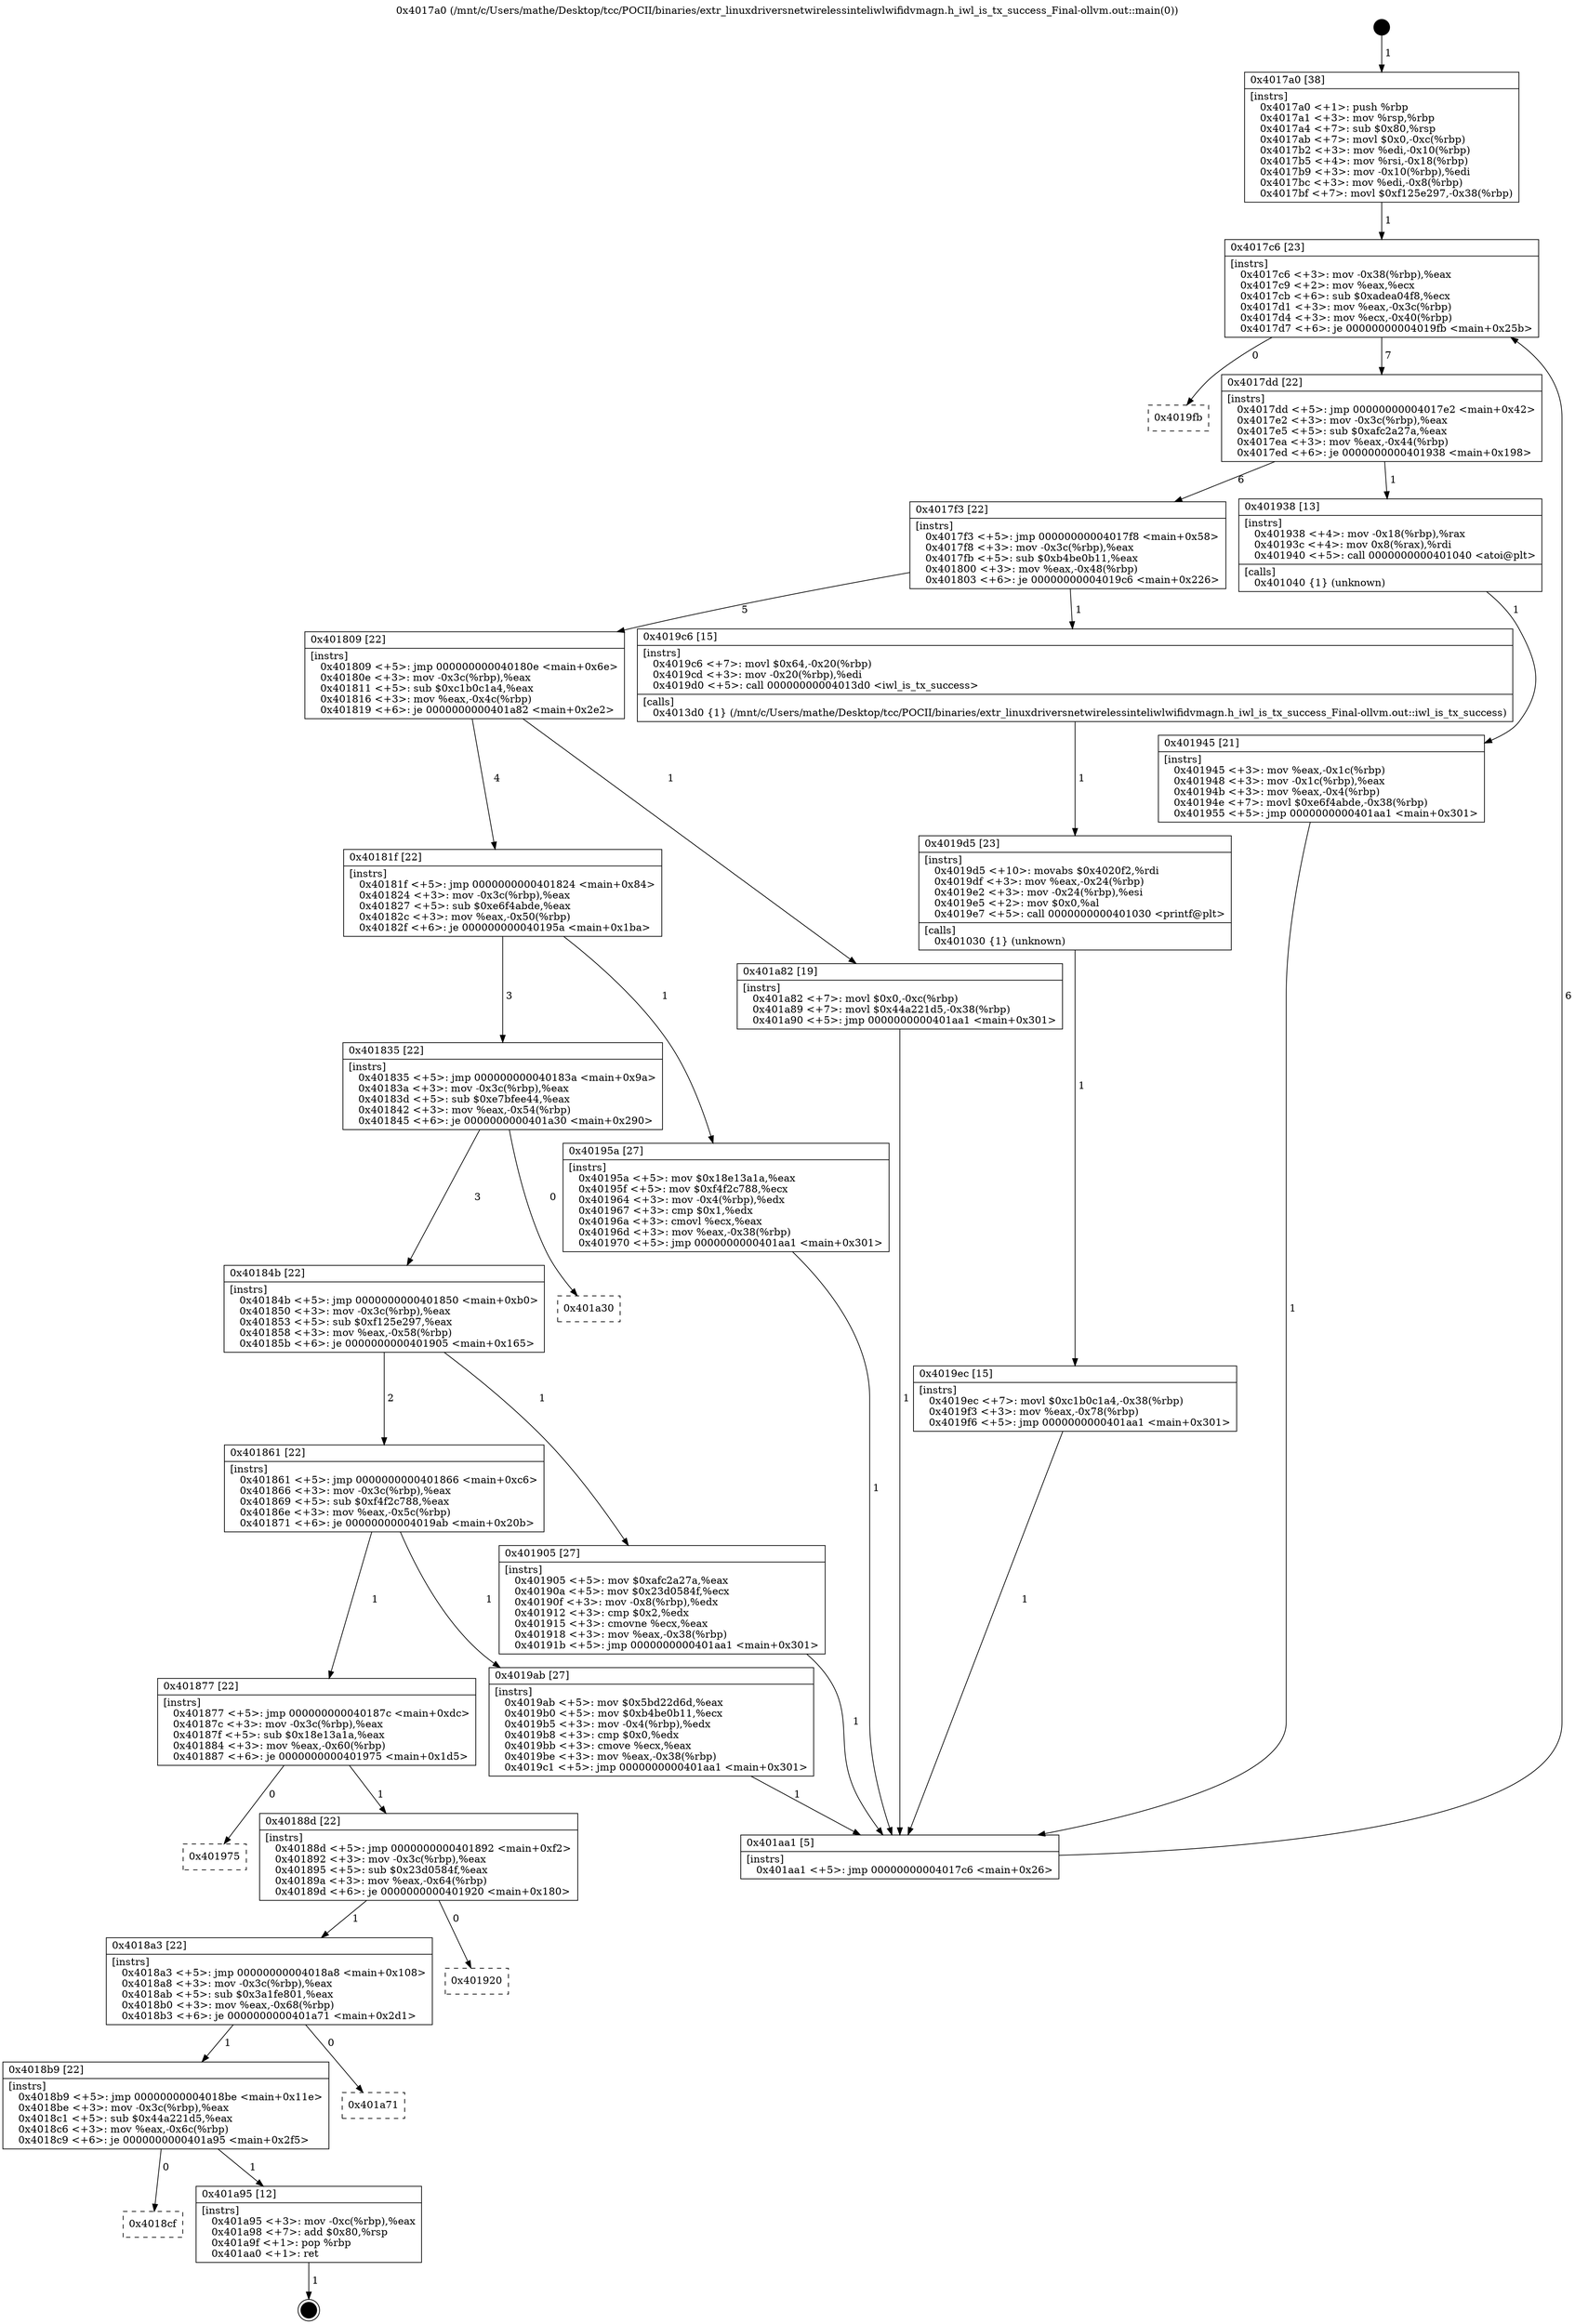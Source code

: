 digraph "0x4017a0" {
  label = "0x4017a0 (/mnt/c/Users/mathe/Desktop/tcc/POCII/binaries/extr_linuxdriversnetwirelessinteliwlwifidvmagn.h_iwl_is_tx_success_Final-ollvm.out::main(0))"
  labelloc = "t"
  node[shape=record]

  Entry [label="",width=0.3,height=0.3,shape=circle,fillcolor=black,style=filled]
  "0x4017c6" [label="{
     0x4017c6 [23]\l
     | [instrs]\l
     &nbsp;&nbsp;0x4017c6 \<+3\>: mov -0x38(%rbp),%eax\l
     &nbsp;&nbsp;0x4017c9 \<+2\>: mov %eax,%ecx\l
     &nbsp;&nbsp;0x4017cb \<+6\>: sub $0xadea04f8,%ecx\l
     &nbsp;&nbsp;0x4017d1 \<+3\>: mov %eax,-0x3c(%rbp)\l
     &nbsp;&nbsp;0x4017d4 \<+3\>: mov %ecx,-0x40(%rbp)\l
     &nbsp;&nbsp;0x4017d7 \<+6\>: je 00000000004019fb \<main+0x25b\>\l
  }"]
  "0x4019fb" [label="{
     0x4019fb\l
  }", style=dashed]
  "0x4017dd" [label="{
     0x4017dd [22]\l
     | [instrs]\l
     &nbsp;&nbsp;0x4017dd \<+5\>: jmp 00000000004017e2 \<main+0x42\>\l
     &nbsp;&nbsp;0x4017e2 \<+3\>: mov -0x3c(%rbp),%eax\l
     &nbsp;&nbsp;0x4017e5 \<+5\>: sub $0xafc2a27a,%eax\l
     &nbsp;&nbsp;0x4017ea \<+3\>: mov %eax,-0x44(%rbp)\l
     &nbsp;&nbsp;0x4017ed \<+6\>: je 0000000000401938 \<main+0x198\>\l
  }"]
  Exit [label="",width=0.3,height=0.3,shape=circle,fillcolor=black,style=filled,peripheries=2]
  "0x401938" [label="{
     0x401938 [13]\l
     | [instrs]\l
     &nbsp;&nbsp;0x401938 \<+4\>: mov -0x18(%rbp),%rax\l
     &nbsp;&nbsp;0x40193c \<+4\>: mov 0x8(%rax),%rdi\l
     &nbsp;&nbsp;0x401940 \<+5\>: call 0000000000401040 \<atoi@plt\>\l
     | [calls]\l
     &nbsp;&nbsp;0x401040 \{1\} (unknown)\l
  }"]
  "0x4017f3" [label="{
     0x4017f3 [22]\l
     | [instrs]\l
     &nbsp;&nbsp;0x4017f3 \<+5\>: jmp 00000000004017f8 \<main+0x58\>\l
     &nbsp;&nbsp;0x4017f8 \<+3\>: mov -0x3c(%rbp),%eax\l
     &nbsp;&nbsp;0x4017fb \<+5\>: sub $0xb4be0b11,%eax\l
     &nbsp;&nbsp;0x401800 \<+3\>: mov %eax,-0x48(%rbp)\l
     &nbsp;&nbsp;0x401803 \<+6\>: je 00000000004019c6 \<main+0x226\>\l
  }"]
  "0x4018cf" [label="{
     0x4018cf\l
  }", style=dashed]
  "0x4019c6" [label="{
     0x4019c6 [15]\l
     | [instrs]\l
     &nbsp;&nbsp;0x4019c6 \<+7\>: movl $0x64,-0x20(%rbp)\l
     &nbsp;&nbsp;0x4019cd \<+3\>: mov -0x20(%rbp),%edi\l
     &nbsp;&nbsp;0x4019d0 \<+5\>: call 00000000004013d0 \<iwl_is_tx_success\>\l
     | [calls]\l
     &nbsp;&nbsp;0x4013d0 \{1\} (/mnt/c/Users/mathe/Desktop/tcc/POCII/binaries/extr_linuxdriversnetwirelessinteliwlwifidvmagn.h_iwl_is_tx_success_Final-ollvm.out::iwl_is_tx_success)\l
  }"]
  "0x401809" [label="{
     0x401809 [22]\l
     | [instrs]\l
     &nbsp;&nbsp;0x401809 \<+5\>: jmp 000000000040180e \<main+0x6e\>\l
     &nbsp;&nbsp;0x40180e \<+3\>: mov -0x3c(%rbp),%eax\l
     &nbsp;&nbsp;0x401811 \<+5\>: sub $0xc1b0c1a4,%eax\l
     &nbsp;&nbsp;0x401816 \<+3\>: mov %eax,-0x4c(%rbp)\l
     &nbsp;&nbsp;0x401819 \<+6\>: je 0000000000401a82 \<main+0x2e2\>\l
  }"]
  "0x401a95" [label="{
     0x401a95 [12]\l
     | [instrs]\l
     &nbsp;&nbsp;0x401a95 \<+3\>: mov -0xc(%rbp),%eax\l
     &nbsp;&nbsp;0x401a98 \<+7\>: add $0x80,%rsp\l
     &nbsp;&nbsp;0x401a9f \<+1\>: pop %rbp\l
     &nbsp;&nbsp;0x401aa0 \<+1\>: ret\l
  }"]
  "0x401a82" [label="{
     0x401a82 [19]\l
     | [instrs]\l
     &nbsp;&nbsp;0x401a82 \<+7\>: movl $0x0,-0xc(%rbp)\l
     &nbsp;&nbsp;0x401a89 \<+7\>: movl $0x44a221d5,-0x38(%rbp)\l
     &nbsp;&nbsp;0x401a90 \<+5\>: jmp 0000000000401aa1 \<main+0x301\>\l
  }"]
  "0x40181f" [label="{
     0x40181f [22]\l
     | [instrs]\l
     &nbsp;&nbsp;0x40181f \<+5\>: jmp 0000000000401824 \<main+0x84\>\l
     &nbsp;&nbsp;0x401824 \<+3\>: mov -0x3c(%rbp),%eax\l
     &nbsp;&nbsp;0x401827 \<+5\>: sub $0xe6f4abde,%eax\l
     &nbsp;&nbsp;0x40182c \<+3\>: mov %eax,-0x50(%rbp)\l
     &nbsp;&nbsp;0x40182f \<+6\>: je 000000000040195a \<main+0x1ba\>\l
  }"]
  "0x4018b9" [label="{
     0x4018b9 [22]\l
     | [instrs]\l
     &nbsp;&nbsp;0x4018b9 \<+5\>: jmp 00000000004018be \<main+0x11e\>\l
     &nbsp;&nbsp;0x4018be \<+3\>: mov -0x3c(%rbp),%eax\l
     &nbsp;&nbsp;0x4018c1 \<+5\>: sub $0x44a221d5,%eax\l
     &nbsp;&nbsp;0x4018c6 \<+3\>: mov %eax,-0x6c(%rbp)\l
     &nbsp;&nbsp;0x4018c9 \<+6\>: je 0000000000401a95 \<main+0x2f5\>\l
  }"]
  "0x40195a" [label="{
     0x40195a [27]\l
     | [instrs]\l
     &nbsp;&nbsp;0x40195a \<+5\>: mov $0x18e13a1a,%eax\l
     &nbsp;&nbsp;0x40195f \<+5\>: mov $0xf4f2c788,%ecx\l
     &nbsp;&nbsp;0x401964 \<+3\>: mov -0x4(%rbp),%edx\l
     &nbsp;&nbsp;0x401967 \<+3\>: cmp $0x1,%edx\l
     &nbsp;&nbsp;0x40196a \<+3\>: cmovl %ecx,%eax\l
     &nbsp;&nbsp;0x40196d \<+3\>: mov %eax,-0x38(%rbp)\l
     &nbsp;&nbsp;0x401970 \<+5\>: jmp 0000000000401aa1 \<main+0x301\>\l
  }"]
  "0x401835" [label="{
     0x401835 [22]\l
     | [instrs]\l
     &nbsp;&nbsp;0x401835 \<+5\>: jmp 000000000040183a \<main+0x9a\>\l
     &nbsp;&nbsp;0x40183a \<+3\>: mov -0x3c(%rbp),%eax\l
     &nbsp;&nbsp;0x40183d \<+5\>: sub $0xe7bfee44,%eax\l
     &nbsp;&nbsp;0x401842 \<+3\>: mov %eax,-0x54(%rbp)\l
     &nbsp;&nbsp;0x401845 \<+6\>: je 0000000000401a30 \<main+0x290\>\l
  }"]
  "0x401a71" [label="{
     0x401a71\l
  }", style=dashed]
  "0x401a30" [label="{
     0x401a30\l
  }", style=dashed]
  "0x40184b" [label="{
     0x40184b [22]\l
     | [instrs]\l
     &nbsp;&nbsp;0x40184b \<+5\>: jmp 0000000000401850 \<main+0xb0\>\l
     &nbsp;&nbsp;0x401850 \<+3\>: mov -0x3c(%rbp),%eax\l
     &nbsp;&nbsp;0x401853 \<+5\>: sub $0xf125e297,%eax\l
     &nbsp;&nbsp;0x401858 \<+3\>: mov %eax,-0x58(%rbp)\l
     &nbsp;&nbsp;0x40185b \<+6\>: je 0000000000401905 \<main+0x165\>\l
  }"]
  "0x4018a3" [label="{
     0x4018a3 [22]\l
     | [instrs]\l
     &nbsp;&nbsp;0x4018a3 \<+5\>: jmp 00000000004018a8 \<main+0x108\>\l
     &nbsp;&nbsp;0x4018a8 \<+3\>: mov -0x3c(%rbp),%eax\l
     &nbsp;&nbsp;0x4018ab \<+5\>: sub $0x3a1fe801,%eax\l
     &nbsp;&nbsp;0x4018b0 \<+3\>: mov %eax,-0x68(%rbp)\l
     &nbsp;&nbsp;0x4018b3 \<+6\>: je 0000000000401a71 \<main+0x2d1\>\l
  }"]
  "0x401905" [label="{
     0x401905 [27]\l
     | [instrs]\l
     &nbsp;&nbsp;0x401905 \<+5\>: mov $0xafc2a27a,%eax\l
     &nbsp;&nbsp;0x40190a \<+5\>: mov $0x23d0584f,%ecx\l
     &nbsp;&nbsp;0x40190f \<+3\>: mov -0x8(%rbp),%edx\l
     &nbsp;&nbsp;0x401912 \<+3\>: cmp $0x2,%edx\l
     &nbsp;&nbsp;0x401915 \<+3\>: cmovne %ecx,%eax\l
     &nbsp;&nbsp;0x401918 \<+3\>: mov %eax,-0x38(%rbp)\l
     &nbsp;&nbsp;0x40191b \<+5\>: jmp 0000000000401aa1 \<main+0x301\>\l
  }"]
  "0x401861" [label="{
     0x401861 [22]\l
     | [instrs]\l
     &nbsp;&nbsp;0x401861 \<+5\>: jmp 0000000000401866 \<main+0xc6\>\l
     &nbsp;&nbsp;0x401866 \<+3\>: mov -0x3c(%rbp),%eax\l
     &nbsp;&nbsp;0x401869 \<+5\>: sub $0xf4f2c788,%eax\l
     &nbsp;&nbsp;0x40186e \<+3\>: mov %eax,-0x5c(%rbp)\l
     &nbsp;&nbsp;0x401871 \<+6\>: je 00000000004019ab \<main+0x20b\>\l
  }"]
  "0x401aa1" [label="{
     0x401aa1 [5]\l
     | [instrs]\l
     &nbsp;&nbsp;0x401aa1 \<+5\>: jmp 00000000004017c6 \<main+0x26\>\l
  }"]
  "0x4017a0" [label="{
     0x4017a0 [38]\l
     | [instrs]\l
     &nbsp;&nbsp;0x4017a0 \<+1\>: push %rbp\l
     &nbsp;&nbsp;0x4017a1 \<+3\>: mov %rsp,%rbp\l
     &nbsp;&nbsp;0x4017a4 \<+7\>: sub $0x80,%rsp\l
     &nbsp;&nbsp;0x4017ab \<+7\>: movl $0x0,-0xc(%rbp)\l
     &nbsp;&nbsp;0x4017b2 \<+3\>: mov %edi,-0x10(%rbp)\l
     &nbsp;&nbsp;0x4017b5 \<+4\>: mov %rsi,-0x18(%rbp)\l
     &nbsp;&nbsp;0x4017b9 \<+3\>: mov -0x10(%rbp),%edi\l
     &nbsp;&nbsp;0x4017bc \<+3\>: mov %edi,-0x8(%rbp)\l
     &nbsp;&nbsp;0x4017bf \<+7\>: movl $0xf125e297,-0x38(%rbp)\l
  }"]
  "0x401945" [label="{
     0x401945 [21]\l
     | [instrs]\l
     &nbsp;&nbsp;0x401945 \<+3\>: mov %eax,-0x1c(%rbp)\l
     &nbsp;&nbsp;0x401948 \<+3\>: mov -0x1c(%rbp),%eax\l
     &nbsp;&nbsp;0x40194b \<+3\>: mov %eax,-0x4(%rbp)\l
     &nbsp;&nbsp;0x40194e \<+7\>: movl $0xe6f4abde,-0x38(%rbp)\l
     &nbsp;&nbsp;0x401955 \<+5\>: jmp 0000000000401aa1 \<main+0x301\>\l
  }"]
  "0x401920" [label="{
     0x401920\l
  }", style=dashed]
  "0x4019ab" [label="{
     0x4019ab [27]\l
     | [instrs]\l
     &nbsp;&nbsp;0x4019ab \<+5\>: mov $0x5bd22d6d,%eax\l
     &nbsp;&nbsp;0x4019b0 \<+5\>: mov $0xb4be0b11,%ecx\l
     &nbsp;&nbsp;0x4019b5 \<+3\>: mov -0x4(%rbp),%edx\l
     &nbsp;&nbsp;0x4019b8 \<+3\>: cmp $0x0,%edx\l
     &nbsp;&nbsp;0x4019bb \<+3\>: cmove %ecx,%eax\l
     &nbsp;&nbsp;0x4019be \<+3\>: mov %eax,-0x38(%rbp)\l
     &nbsp;&nbsp;0x4019c1 \<+5\>: jmp 0000000000401aa1 \<main+0x301\>\l
  }"]
  "0x401877" [label="{
     0x401877 [22]\l
     | [instrs]\l
     &nbsp;&nbsp;0x401877 \<+5\>: jmp 000000000040187c \<main+0xdc\>\l
     &nbsp;&nbsp;0x40187c \<+3\>: mov -0x3c(%rbp),%eax\l
     &nbsp;&nbsp;0x40187f \<+5\>: sub $0x18e13a1a,%eax\l
     &nbsp;&nbsp;0x401884 \<+3\>: mov %eax,-0x60(%rbp)\l
     &nbsp;&nbsp;0x401887 \<+6\>: je 0000000000401975 \<main+0x1d5\>\l
  }"]
  "0x4019d5" [label="{
     0x4019d5 [23]\l
     | [instrs]\l
     &nbsp;&nbsp;0x4019d5 \<+10\>: movabs $0x4020f2,%rdi\l
     &nbsp;&nbsp;0x4019df \<+3\>: mov %eax,-0x24(%rbp)\l
     &nbsp;&nbsp;0x4019e2 \<+3\>: mov -0x24(%rbp),%esi\l
     &nbsp;&nbsp;0x4019e5 \<+2\>: mov $0x0,%al\l
     &nbsp;&nbsp;0x4019e7 \<+5\>: call 0000000000401030 \<printf@plt\>\l
     | [calls]\l
     &nbsp;&nbsp;0x401030 \{1\} (unknown)\l
  }"]
  "0x4019ec" [label="{
     0x4019ec [15]\l
     | [instrs]\l
     &nbsp;&nbsp;0x4019ec \<+7\>: movl $0xc1b0c1a4,-0x38(%rbp)\l
     &nbsp;&nbsp;0x4019f3 \<+3\>: mov %eax,-0x78(%rbp)\l
     &nbsp;&nbsp;0x4019f6 \<+5\>: jmp 0000000000401aa1 \<main+0x301\>\l
  }"]
  "0x40188d" [label="{
     0x40188d [22]\l
     | [instrs]\l
     &nbsp;&nbsp;0x40188d \<+5\>: jmp 0000000000401892 \<main+0xf2\>\l
     &nbsp;&nbsp;0x401892 \<+3\>: mov -0x3c(%rbp),%eax\l
     &nbsp;&nbsp;0x401895 \<+5\>: sub $0x23d0584f,%eax\l
     &nbsp;&nbsp;0x40189a \<+3\>: mov %eax,-0x64(%rbp)\l
     &nbsp;&nbsp;0x40189d \<+6\>: je 0000000000401920 \<main+0x180\>\l
  }"]
  "0x401975" [label="{
     0x401975\l
  }", style=dashed]
  Entry -> "0x4017a0" [label=" 1"]
  "0x4017c6" -> "0x4019fb" [label=" 0"]
  "0x4017c6" -> "0x4017dd" [label=" 7"]
  "0x401a95" -> Exit [label=" 1"]
  "0x4017dd" -> "0x401938" [label=" 1"]
  "0x4017dd" -> "0x4017f3" [label=" 6"]
  "0x4018b9" -> "0x4018cf" [label=" 0"]
  "0x4017f3" -> "0x4019c6" [label=" 1"]
  "0x4017f3" -> "0x401809" [label=" 5"]
  "0x4018b9" -> "0x401a95" [label=" 1"]
  "0x401809" -> "0x401a82" [label=" 1"]
  "0x401809" -> "0x40181f" [label=" 4"]
  "0x4018a3" -> "0x4018b9" [label=" 1"]
  "0x40181f" -> "0x40195a" [label=" 1"]
  "0x40181f" -> "0x401835" [label=" 3"]
  "0x4018a3" -> "0x401a71" [label=" 0"]
  "0x401835" -> "0x401a30" [label=" 0"]
  "0x401835" -> "0x40184b" [label=" 3"]
  "0x40188d" -> "0x4018a3" [label=" 1"]
  "0x40184b" -> "0x401905" [label=" 1"]
  "0x40184b" -> "0x401861" [label=" 2"]
  "0x401905" -> "0x401aa1" [label=" 1"]
  "0x4017a0" -> "0x4017c6" [label=" 1"]
  "0x401aa1" -> "0x4017c6" [label=" 6"]
  "0x401938" -> "0x401945" [label=" 1"]
  "0x401945" -> "0x401aa1" [label=" 1"]
  "0x40195a" -> "0x401aa1" [label=" 1"]
  "0x40188d" -> "0x401920" [label=" 0"]
  "0x401861" -> "0x4019ab" [label=" 1"]
  "0x401861" -> "0x401877" [label=" 1"]
  "0x4019ab" -> "0x401aa1" [label=" 1"]
  "0x4019c6" -> "0x4019d5" [label=" 1"]
  "0x4019d5" -> "0x4019ec" [label=" 1"]
  "0x4019ec" -> "0x401aa1" [label=" 1"]
  "0x401a82" -> "0x401aa1" [label=" 1"]
  "0x401877" -> "0x40188d" [label=" 1"]
  "0x401877" -> "0x401975" [label=" 0"]
}
